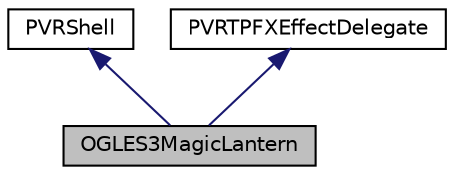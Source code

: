 digraph "OGLES3MagicLantern"
{
  edge [fontname="Helvetica",fontsize="10",labelfontname="Helvetica",labelfontsize="10"];
  node [fontname="Helvetica",fontsize="10",shape=record];
  Node1 [label="OGLES3MagicLantern",height=0.2,width=0.4,color="black", fillcolor="grey75", style="filled", fontcolor="black"];
  Node2 -> Node1 [dir="back",color="midnightblue",fontsize="10",style="solid"];
  Node2 [label="PVRShell",height=0.2,width=0.4,color="black", fillcolor="white", style="filled",URL="$class_p_v_r_shell.html",tooltip="Inherited by the application; responsible for abstracting the OS and API. "];
  Node3 -> Node1 [dir="back",color="midnightblue",fontsize="10",style="solid"];
  Node3 [label="PVRTPFXEffectDelegate",height=0.2,width=0.4,color="black", fillcolor="white", style="filled",URL="$class_p_v_r_t_p_f_x_effect_delegate.html",tooltip="Receives callbacks for effects. "];
}
